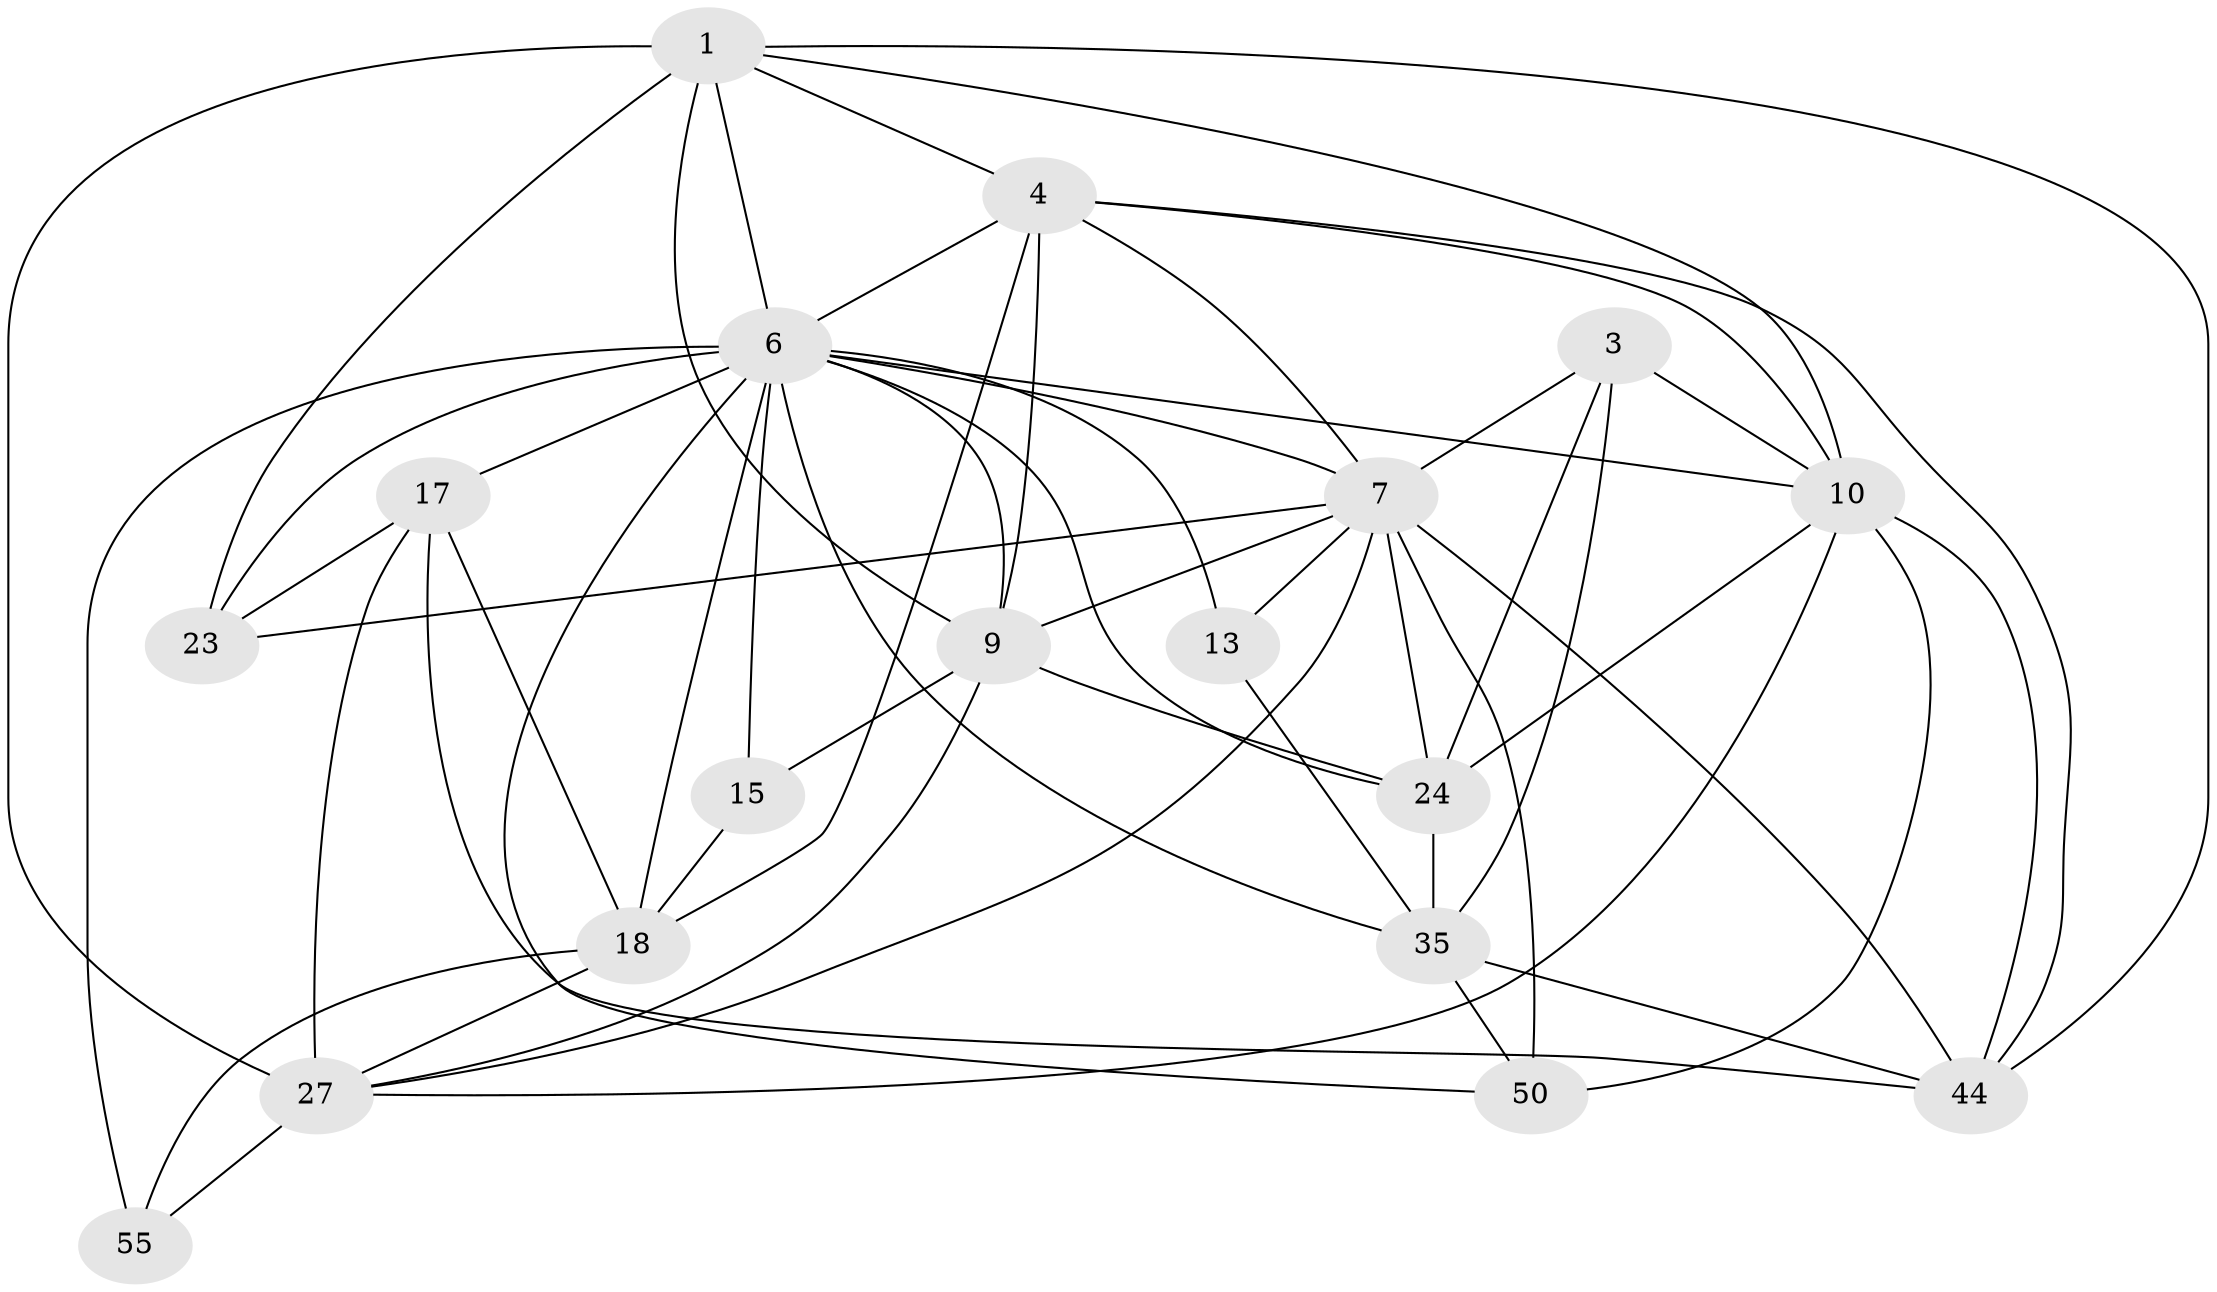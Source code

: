 // original degree distribution, {4: 1.0}
// Generated by graph-tools (version 1.1) at 2025/20/03/04/25 18:20:41]
// undirected, 18 vertices, 55 edges
graph export_dot {
graph [start="1"]
  node [color=gray90,style=filled];
  1 [super="+5+25+2"];
  3;
  4 [super="+32+26"];
  6 [super="+40+8+14"];
  7 [super="+16+31+11"];
  9 [super="+39+56"];
  10 [super="+57+51"];
  13;
  15;
  17 [super="+29+53"];
  18 [super="+47+34"];
  23;
  24 [super="+54+43"];
  27 [super="+37+28"];
  35 [super="+58+38"];
  44 [super="+46"];
  50;
  55;
  1 -- 44;
  1 -- 23;
  1 -- 27 [weight=4];
  1 -- 4;
  1 -- 6 [weight=3];
  1 -- 10;
  1 -- 9;
  3 -- 35;
  3 -- 10;
  3 -- 7;
  3 -- 24;
  4 -- 44;
  4 -- 6 [weight=2];
  4 -- 18;
  4 -- 7;
  4 -- 10;
  4 -- 9;
  6 -- 17 [weight=3];
  6 -- 55 [weight=2];
  6 -- 13;
  6 -- 24 [weight=3];
  6 -- 35 [weight=3];
  6 -- 9 [weight=2];
  6 -- 10;
  6 -- 15 [weight=2];
  6 -- 18 [weight=3];
  6 -- 7;
  6 -- 50;
  6 -- 23;
  7 -- 50;
  7 -- 23;
  7 -- 13 [weight=2];
  7 -- 27 [weight=2];
  7 -- 24;
  7 -- 44;
  7 -- 9;
  9 -- 15;
  9 -- 27;
  9 -- 24;
  10 -- 50;
  10 -- 44;
  10 -- 27;
  10 -- 24;
  13 -- 35;
  15 -- 18;
  17 -- 18;
  17 -- 27 [weight=2];
  17 -- 23;
  17 -- 44;
  18 -- 55;
  18 -- 27;
  24 -- 35;
  27 -- 55;
  35 -- 50;
  35 -- 44;
}
